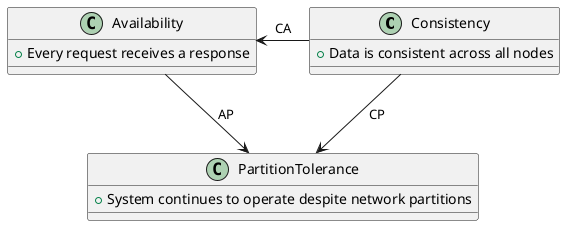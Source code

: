 @startuml
!define RECTANGLE class

RECTANGLE Consistency {
  + Data is consistent across all nodes
}

RECTANGLE Availability {
  + Every request receives a response
}

RECTANGLE PartitionTolerance {
  + System continues to operate despite network partitions
}

Consistency -down-> PartitionTolerance : CP
Availability -down-> PartitionTolerance : AP
Consistency -left-> Availability : CA
@enduml
